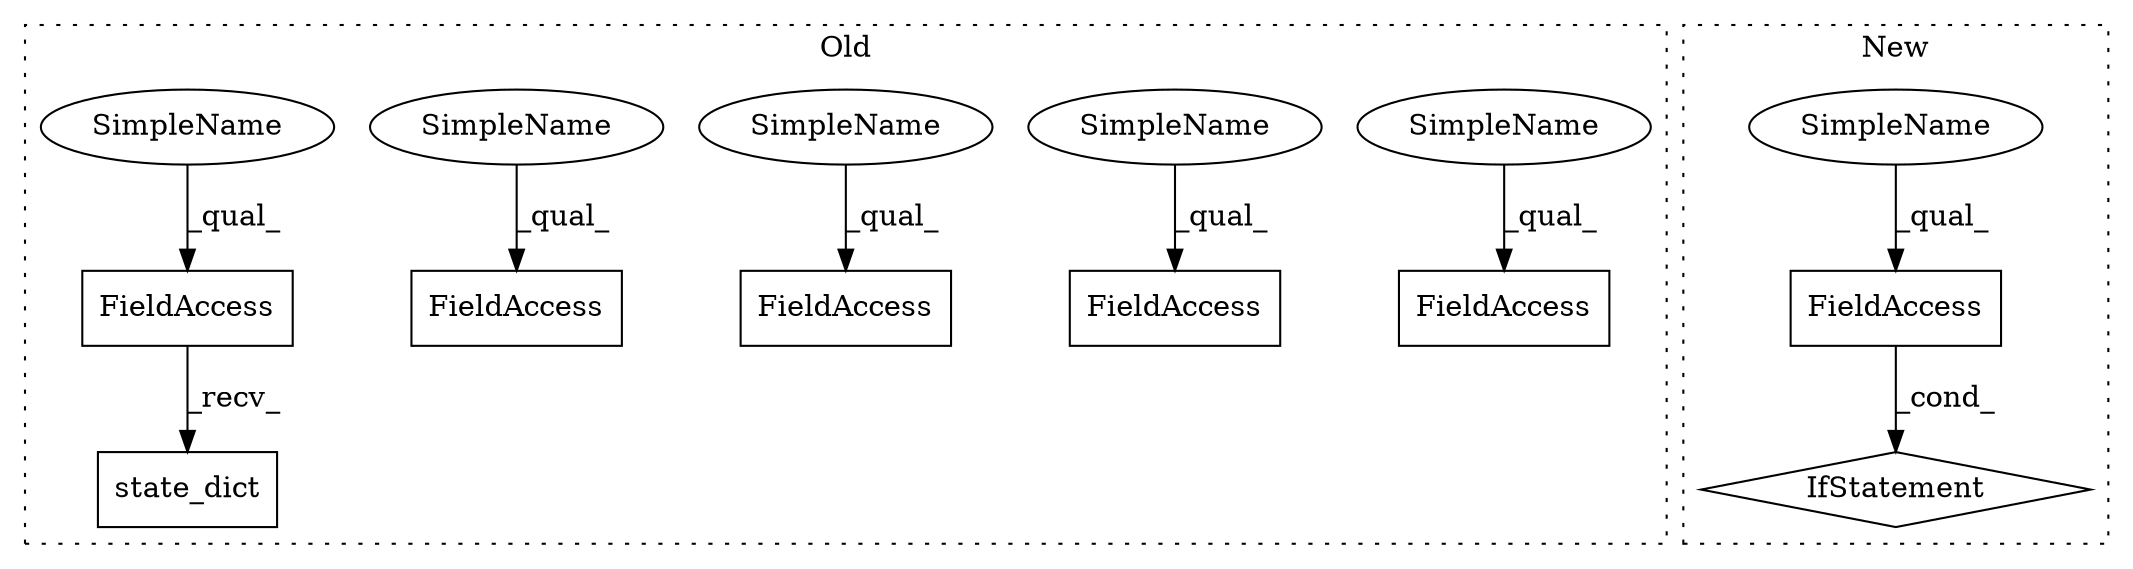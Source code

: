 digraph G {
subgraph cluster0 {
1 [label="state_dict" a="32" s="8757" l="12" shape="box"];
3 [label="FieldAccess" a="22" s="8741" l="15" shape="box"];
5 [label="FieldAccess" a="22" s="9038" l="15" shape="box"];
6 [label="FieldAccess" a="22" s="8974" l="8" shape="box"];
7 [label="FieldAccess" a="22" s="9070" l="15" shape="box"];
8 [label="FieldAccess" a="22" s="8999" l="15" shape="box"];
9 [label="SimpleName" a="42" s="9038" l="4" shape="ellipse"];
10 [label="SimpleName" a="42" s="8974" l="4" shape="ellipse"];
11 [label="SimpleName" a="42" s="9070" l="4" shape="ellipse"];
12 [label="SimpleName" a="42" s="8999" l="4" shape="ellipse"];
13 [label="SimpleName" a="42" s="8741" l="4" shape="ellipse"];
label = "Old";
style="dotted";
}
subgraph cluster1 {
2 [label="IfStatement" a="25" s="9046,9062" l="4,2" shape="diamond"];
4 [label="FieldAccess" a="22" s="9050" l="12" shape="box"];
14 [label="SimpleName" a="42" s="9050" l="4" shape="ellipse"];
label = "New";
style="dotted";
}
3 -> 1 [label="_recv_"];
4 -> 2 [label="_cond_"];
9 -> 5 [label="_qual_"];
10 -> 6 [label="_qual_"];
11 -> 7 [label="_qual_"];
12 -> 8 [label="_qual_"];
13 -> 3 [label="_qual_"];
14 -> 4 [label="_qual_"];
}